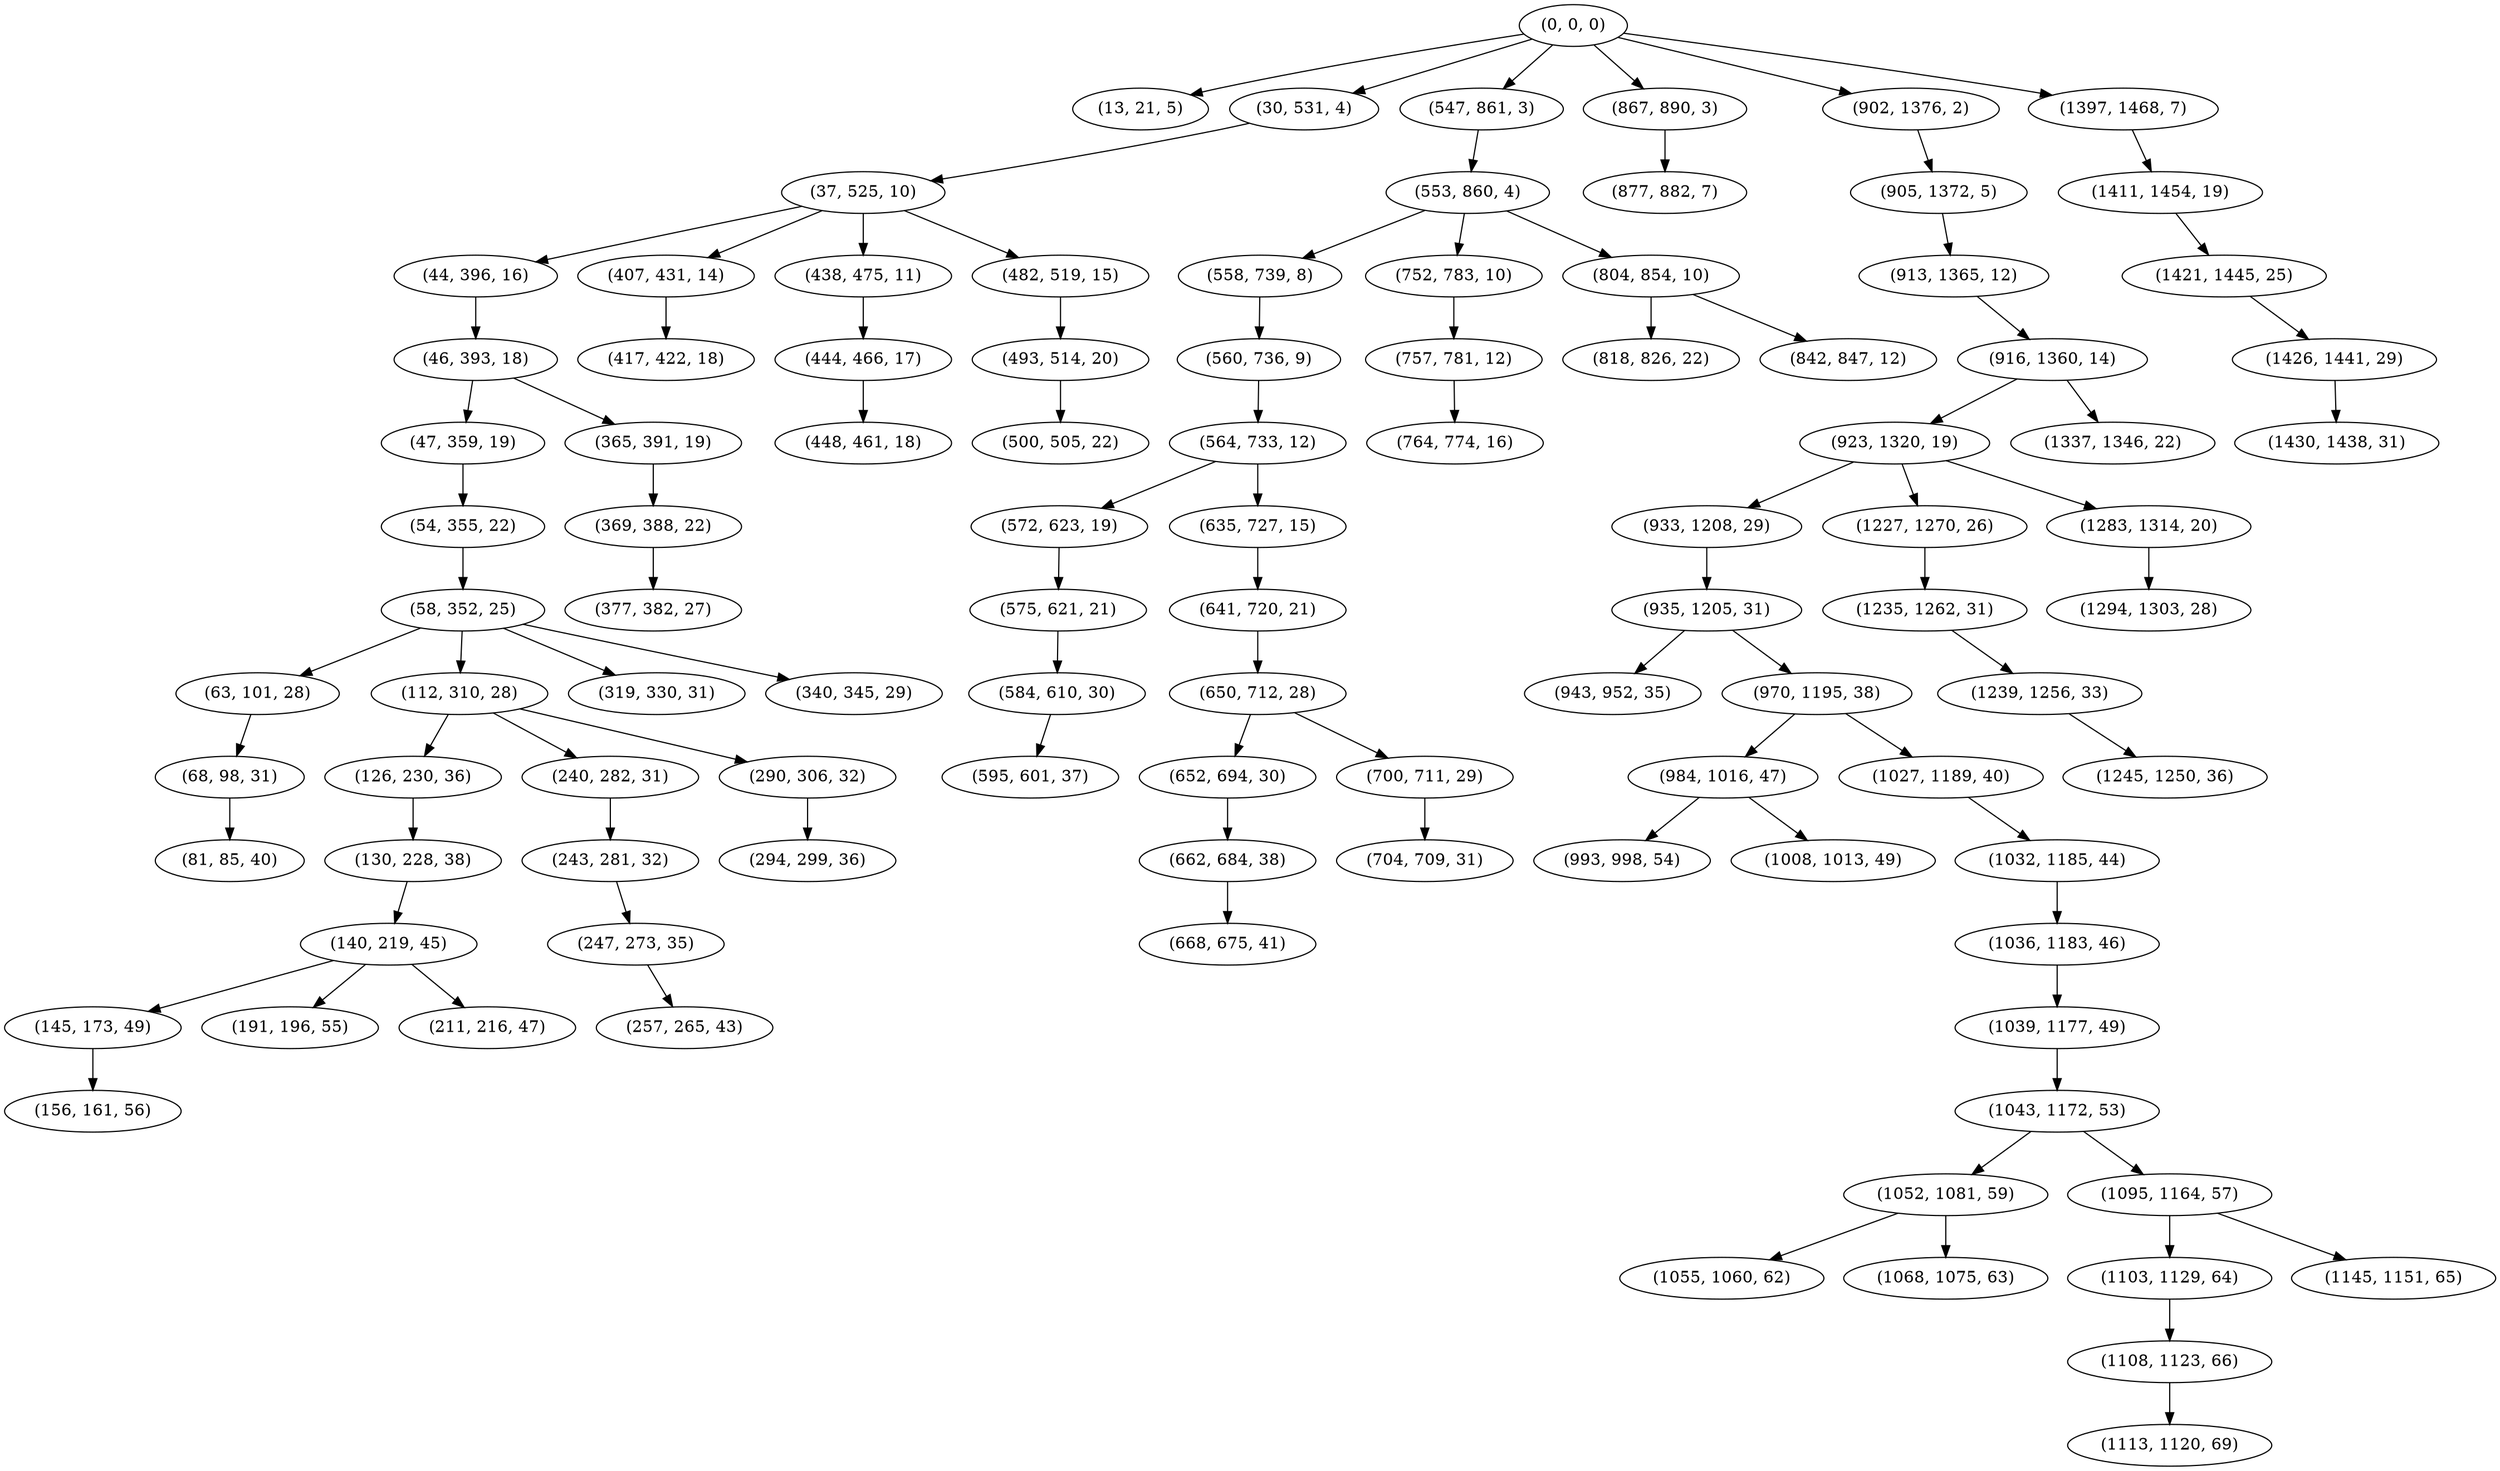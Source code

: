 digraph tree {
    "(0, 0, 0)";
    "(13, 21, 5)";
    "(30, 531, 4)";
    "(37, 525, 10)";
    "(44, 396, 16)";
    "(46, 393, 18)";
    "(47, 359, 19)";
    "(54, 355, 22)";
    "(58, 352, 25)";
    "(63, 101, 28)";
    "(68, 98, 31)";
    "(81, 85, 40)";
    "(112, 310, 28)";
    "(126, 230, 36)";
    "(130, 228, 38)";
    "(140, 219, 45)";
    "(145, 173, 49)";
    "(156, 161, 56)";
    "(191, 196, 55)";
    "(211, 216, 47)";
    "(240, 282, 31)";
    "(243, 281, 32)";
    "(247, 273, 35)";
    "(257, 265, 43)";
    "(290, 306, 32)";
    "(294, 299, 36)";
    "(319, 330, 31)";
    "(340, 345, 29)";
    "(365, 391, 19)";
    "(369, 388, 22)";
    "(377, 382, 27)";
    "(407, 431, 14)";
    "(417, 422, 18)";
    "(438, 475, 11)";
    "(444, 466, 17)";
    "(448, 461, 18)";
    "(482, 519, 15)";
    "(493, 514, 20)";
    "(500, 505, 22)";
    "(547, 861, 3)";
    "(553, 860, 4)";
    "(558, 739, 8)";
    "(560, 736, 9)";
    "(564, 733, 12)";
    "(572, 623, 19)";
    "(575, 621, 21)";
    "(584, 610, 30)";
    "(595, 601, 37)";
    "(635, 727, 15)";
    "(641, 720, 21)";
    "(650, 712, 28)";
    "(652, 694, 30)";
    "(662, 684, 38)";
    "(668, 675, 41)";
    "(700, 711, 29)";
    "(704, 709, 31)";
    "(752, 783, 10)";
    "(757, 781, 12)";
    "(764, 774, 16)";
    "(804, 854, 10)";
    "(818, 826, 22)";
    "(842, 847, 12)";
    "(867, 890, 3)";
    "(877, 882, 7)";
    "(902, 1376, 2)";
    "(905, 1372, 5)";
    "(913, 1365, 12)";
    "(916, 1360, 14)";
    "(923, 1320, 19)";
    "(933, 1208, 29)";
    "(935, 1205, 31)";
    "(943, 952, 35)";
    "(970, 1195, 38)";
    "(984, 1016, 47)";
    "(993, 998, 54)";
    "(1008, 1013, 49)";
    "(1027, 1189, 40)";
    "(1032, 1185, 44)";
    "(1036, 1183, 46)";
    "(1039, 1177, 49)";
    "(1043, 1172, 53)";
    "(1052, 1081, 59)";
    "(1055, 1060, 62)";
    "(1068, 1075, 63)";
    "(1095, 1164, 57)";
    "(1103, 1129, 64)";
    "(1108, 1123, 66)";
    "(1113, 1120, 69)";
    "(1145, 1151, 65)";
    "(1227, 1270, 26)";
    "(1235, 1262, 31)";
    "(1239, 1256, 33)";
    "(1245, 1250, 36)";
    "(1283, 1314, 20)";
    "(1294, 1303, 28)";
    "(1337, 1346, 22)";
    "(1397, 1468, 7)";
    "(1411, 1454, 19)";
    "(1421, 1445, 25)";
    "(1426, 1441, 29)";
    "(1430, 1438, 31)";
    "(0, 0, 0)" -> "(13, 21, 5)";
    "(0, 0, 0)" -> "(30, 531, 4)";
    "(0, 0, 0)" -> "(547, 861, 3)";
    "(0, 0, 0)" -> "(867, 890, 3)";
    "(0, 0, 0)" -> "(902, 1376, 2)";
    "(0, 0, 0)" -> "(1397, 1468, 7)";
    "(30, 531, 4)" -> "(37, 525, 10)";
    "(37, 525, 10)" -> "(44, 396, 16)";
    "(37, 525, 10)" -> "(407, 431, 14)";
    "(37, 525, 10)" -> "(438, 475, 11)";
    "(37, 525, 10)" -> "(482, 519, 15)";
    "(44, 396, 16)" -> "(46, 393, 18)";
    "(46, 393, 18)" -> "(47, 359, 19)";
    "(46, 393, 18)" -> "(365, 391, 19)";
    "(47, 359, 19)" -> "(54, 355, 22)";
    "(54, 355, 22)" -> "(58, 352, 25)";
    "(58, 352, 25)" -> "(63, 101, 28)";
    "(58, 352, 25)" -> "(112, 310, 28)";
    "(58, 352, 25)" -> "(319, 330, 31)";
    "(58, 352, 25)" -> "(340, 345, 29)";
    "(63, 101, 28)" -> "(68, 98, 31)";
    "(68, 98, 31)" -> "(81, 85, 40)";
    "(112, 310, 28)" -> "(126, 230, 36)";
    "(112, 310, 28)" -> "(240, 282, 31)";
    "(112, 310, 28)" -> "(290, 306, 32)";
    "(126, 230, 36)" -> "(130, 228, 38)";
    "(130, 228, 38)" -> "(140, 219, 45)";
    "(140, 219, 45)" -> "(145, 173, 49)";
    "(140, 219, 45)" -> "(191, 196, 55)";
    "(140, 219, 45)" -> "(211, 216, 47)";
    "(145, 173, 49)" -> "(156, 161, 56)";
    "(240, 282, 31)" -> "(243, 281, 32)";
    "(243, 281, 32)" -> "(247, 273, 35)";
    "(247, 273, 35)" -> "(257, 265, 43)";
    "(290, 306, 32)" -> "(294, 299, 36)";
    "(365, 391, 19)" -> "(369, 388, 22)";
    "(369, 388, 22)" -> "(377, 382, 27)";
    "(407, 431, 14)" -> "(417, 422, 18)";
    "(438, 475, 11)" -> "(444, 466, 17)";
    "(444, 466, 17)" -> "(448, 461, 18)";
    "(482, 519, 15)" -> "(493, 514, 20)";
    "(493, 514, 20)" -> "(500, 505, 22)";
    "(547, 861, 3)" -> "(553, 860, 4)";
    "(553, 860, 4)" -> "(558, 739, 8)";
    "(553, 860, 4)" -> "(752, 783, 10)";
    "(553, 860, 4)" -> "(804, 854, 10)";
    "(558, 739, 8)" -> "(560, 736, 9)";
    "(560, 736, 9)" -> "(564, 733, 12)";
    "(564, 733, 12)" -> "(572, 623, 19)";
    "(564, 733, 12)" -> "(635, 727, 15)";
    "(572, 623, 19)" -> "(575, 621, 21)";
    "(575, 621, 21)" -> "(584, 610, 30)";
    "(584, 610, 30)" -> "(595, 601, 37)";
    "(635, 727, 15)" -> "(641, 720, 21)";
    "(641, 720, 21)" -> "(650, 712, 28)";
    "(650, 712, 28)" -> "(652, 694, 30)";
    "(650, 712, 28)" -> "(700, 711, 29)";
    "(652, 694, 30)" -> "(662, 684, 38)";
    "(662, 684, 38)" -> "(668, 675, 41)";
    "(700, 711, 29)" -> "(704, 709, 31)";
    "(752, 783, 10)" -> "(757, 781, 12)";
    "(757, 781, 12)" -> "(764, 774, 16)";
    "(804, 854, 10)" -> "(818, 826, 22)";
    "(804, 854, 10)" -> "(842, 847, 12)";
    "(867, 890, 3)" -> "(877, 882, 7)";
    "(902, 1376, 2)" -> "(905, 1372, 5)";
    "(905, 1372, 5)" -> "(913, 1365, 12)";
    "(913, 1365, 12)" -> "(916, 1360, 14)";
    "(916, 1360, 14)" -> "(923, 1320, 19)";
    "(916, 1360, 14)" -> "(1337, 1346, 22)";
    "(923, 1320, 19)" -> "(933, 1208, 29)";
    "(923, 1320, 19)" -> "(1227, 1270, 26)";
    "(923, 1320, 19)" -> "(1283, 1314, 20)";
    "(933, 1208, 29)" -> "(935, 1205, 31)";
    "(935, 1205, 31)" -> "(943, 952, 35)";
    "(935, 1205, 31)" -> "(970, 1195, 38)";
    "(970, 1195, 38)" -> "(984, 1016, 47)";
    "(970, 1195, 38)" -> "(1027, 1189, 40)";
    "(984, 1016, 47)" -> "(993, 998, 54)";
    "(984, 1016, 47)" -> "(1008, 1013, 49)";
    "(1027, 1189, 40)" -> "(1032, 1185, 44)";
    "(1032, 1185, 44)" -> "(1036, 1183, 46)";
    "(1036, 1183, 46)" -> "(1039, 1177, 49)";
    "(1039, 1177, 49)" -> "(1043, 1172, 53)";
    "(1043, 1172, 53)" -> "(1052, 1081, 59)";
    "(1043, 1172, 53)" -> "(1095, 1164, 57)";
    "(1052, 1081, 59)" -> "(1055, 1060, 62)";
    "(1052, 1081, 59)" -> "(1068, 1075, 63)";
    "(1095, 1164, 57)" -> "(1103, 1129, 64)";
    "(1095, 1164, 57)" -> "(1145, 1151, 65)";
    "(1103, 1129, 64)" -> "(1108, 1123, 66)";
    "(1108, 1123, 66)" -> "(1113, 1120, 69)";
    "(1227, 1270, 26)" -> "(1235, 1262, 31)";
    "(1235, 1262, 31)" -> "(1239, 1256, 33)";
    "(1239, 1256, 33)" -> "(1245, 1250, 36)";
    "(1283, 1314, 20)" -> "(1294, 1303, 28)";
    "(1397, 1468, 7)" -> "(1411, 1454, 19)";
    "(1411, 1454, 19)" -> "(1421, 1445, 25)";
    "(1421, 1445, 25)" -> "(1426, 1441, 29)";
    "(1426, 1441, 29)" -> "(1430, 1438, 31)";
}
